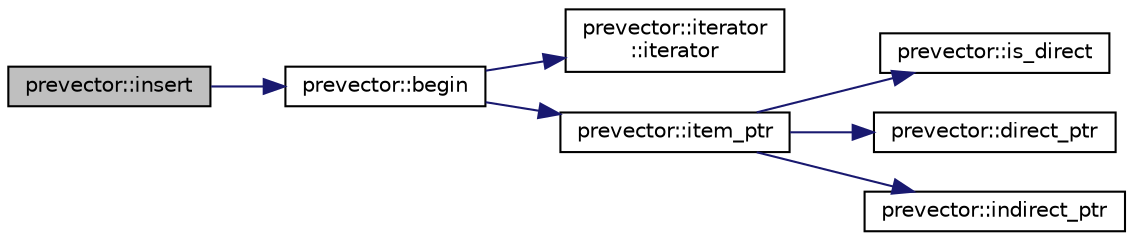 digraph "prevector::insert"
{
  edge [fontname="Helvetica",fontsize="10",labelfontname="Helvetica",labelfontsize="10"];
  node [fontname="Helvetica",fontsize="10",shape=record];
  rankdir="LR";
  Node342 [label="prevector::insert",height=0.2,width=0.4,color="black", fillcolor="grey75", style="filled", fontcolor="black"];
  Node342 -> Node343 [color="midnightblue",fontsize="10",style="solid",fontname="Helvetica"];
  Node343 [label="prevector::begin",height=0.2,width=0.4,color="black", fillcolor="white", style="filled",URL="$de/d38/classprevector.html#aa9210cbe708412a70868d6e0bca844c9"];
  Node343 -> Node344 [color="midnightblue",fontsize="10",style="solid",fontname="Helvetica"];
  Node344 [label="prevector::iterator\l::iterator",height=0.2,width=0.4,color="black", fillcolor="white", style="filled",URL="$df/d4b/classprevector_1_1iterator.html#ae9dd2b5e8d96f866e4b05d6b7535f285"];
  Node343 -> Node345 [color="midnightblue",fontsize="10",style="solid",fontname="Helvetica"];
  Node345 [label="prevector::item_ptr",height=0.2,width=0.4,color="black", fillcolor="white", style="filled",URL="$de/d38/classprevector.html#a59f1d7bcbc751cfa0faddd7ffa184846"];
  Node345 -> Node346 [color="midnightblue",fontsize="10",style="solid",fontname="Helvetica"];
  Node346 [label="prevector::is_direct",height=0.2,width=0.4,color="black", fillcolor="white", style="filled",URL="$de/d38/classprevector.html#a933e204a7e29c6bbc85479d023c00ff8"];
  Node345 -> Node347 [color="midnightblue",fontsize="10",style="solid",fontname="Helvetica"];
  Node347 [label="prevector::direct_ptr",height=0.2,width=0.4,color="black", fillcolor="white", style="filled",URL="$de/d38/classprevector.html#a20150a43dd87c33f0e855a55bd3418e8"];
  Node345 -> Node348 [color="midnightblue",fontsize="10",style="solid",fontname="Helvetica"];
  Node348 [label="prevector::indirect_ptr",height=0.2,width=0.4,color="black", fillcolor="white", style="filled",URL="$de/d38/classprevector.html#ae3343cc65be9fd678b4a6f8305624de6"];
}
